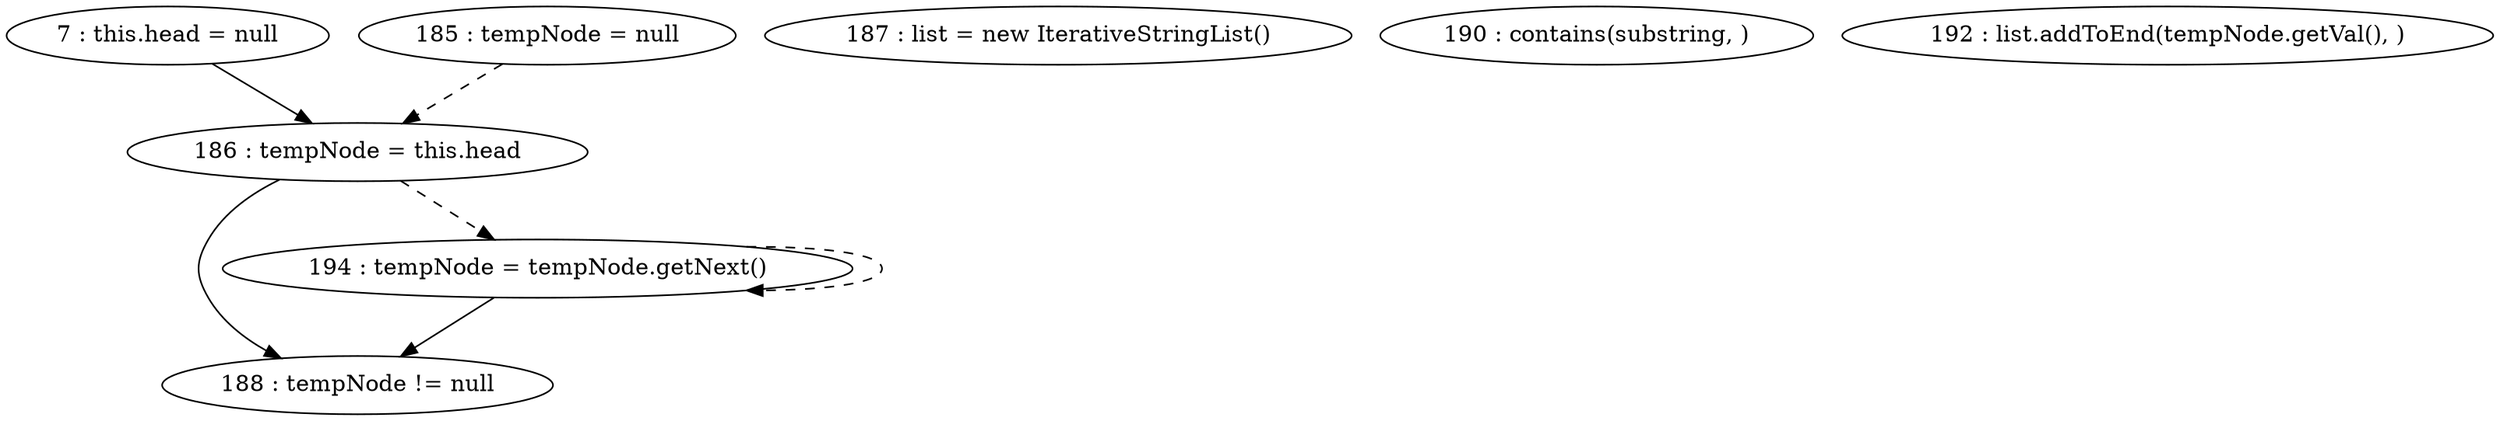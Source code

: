 digraph G {
"7 : this.head = null"
"7 : this.head = null" -> "186 : tempNode = this.head"
"185 : tempNode = null"
"185 : tempNode = null" -> "186 : tempNode = this.head" [style=dashed]
"186 : tempNode = this.head"
"186 : tempNode = this.head" -> "188 : tempNode != null"
"186 : tempNode = this.head" -> "194 : tempNode = tempNode.getNext()" [style=dashed]
"187 : list = new IterativeStringList()"
"188 : tempNode != null"
"190 : contains(substring, )"
"192 : list.addToEnd(tempNode.getVal(), )"
"194 : tempNode = tempNode.getNext()"
"194 : tempNode = tempNode.getNext()" -> "188 : tempNode != null"
"194 : tempNode = tempNode.getNext()" -> "194 : tempNode = tempNode.getNext()" [style=dashed]
"188 : tempNode != null"
}